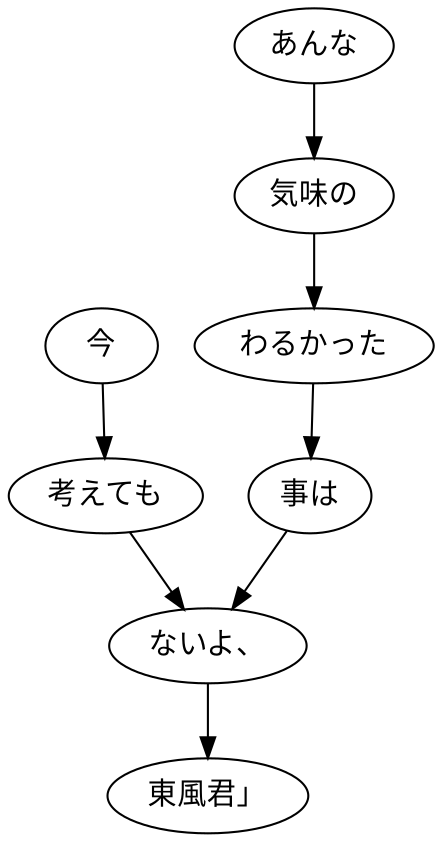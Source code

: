 digraph graph8368 {
	node0 [label="今"];
	node1 [label="考えても"];
	node2 [label="あんな"];
	node3 [label="気味の"];
	node4 [label="わるかった"];
	node5 [label="事は"];
	node6 [label="ないよ、"];
	node7 [label="東風君」"];
	node0 -> node1;
	node1 -> node6;
	node2 -> node3;
	node3 -> node4;
	node4 -> node5;
	node5 -> node6;
	node6 -> node7;
}
